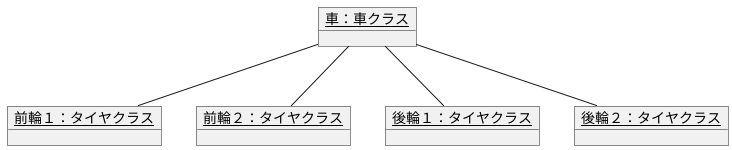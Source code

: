 @startuml  
object "<u>車：車クラス</u>" as car
object "<u>前輪１：タイヤクラス</u>" as t1
object "<u>前輪２：タイヤクラス</u>" as t2
object "<u>後輪１：タイヤクラス</u>" as t3
object "<u>後輪２：タイヤクラス</u>" as t4
car -- t1
car -- t2
car -- t3
car -- t4
@enduml